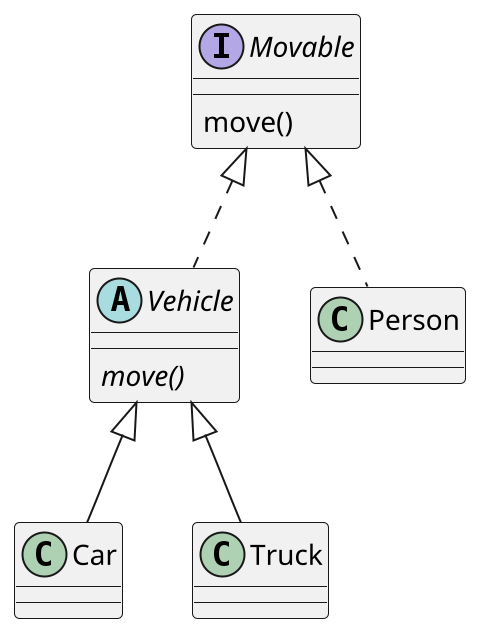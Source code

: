 @startuml
scale 2

abstract class Vehicle implements Movable {
{abstract} move()
}

class Car extends Vehicle {

}

class Truck extends Vehicle {

}

class Person implements Movable {
}

interface Movable {
move()
}

@enduml